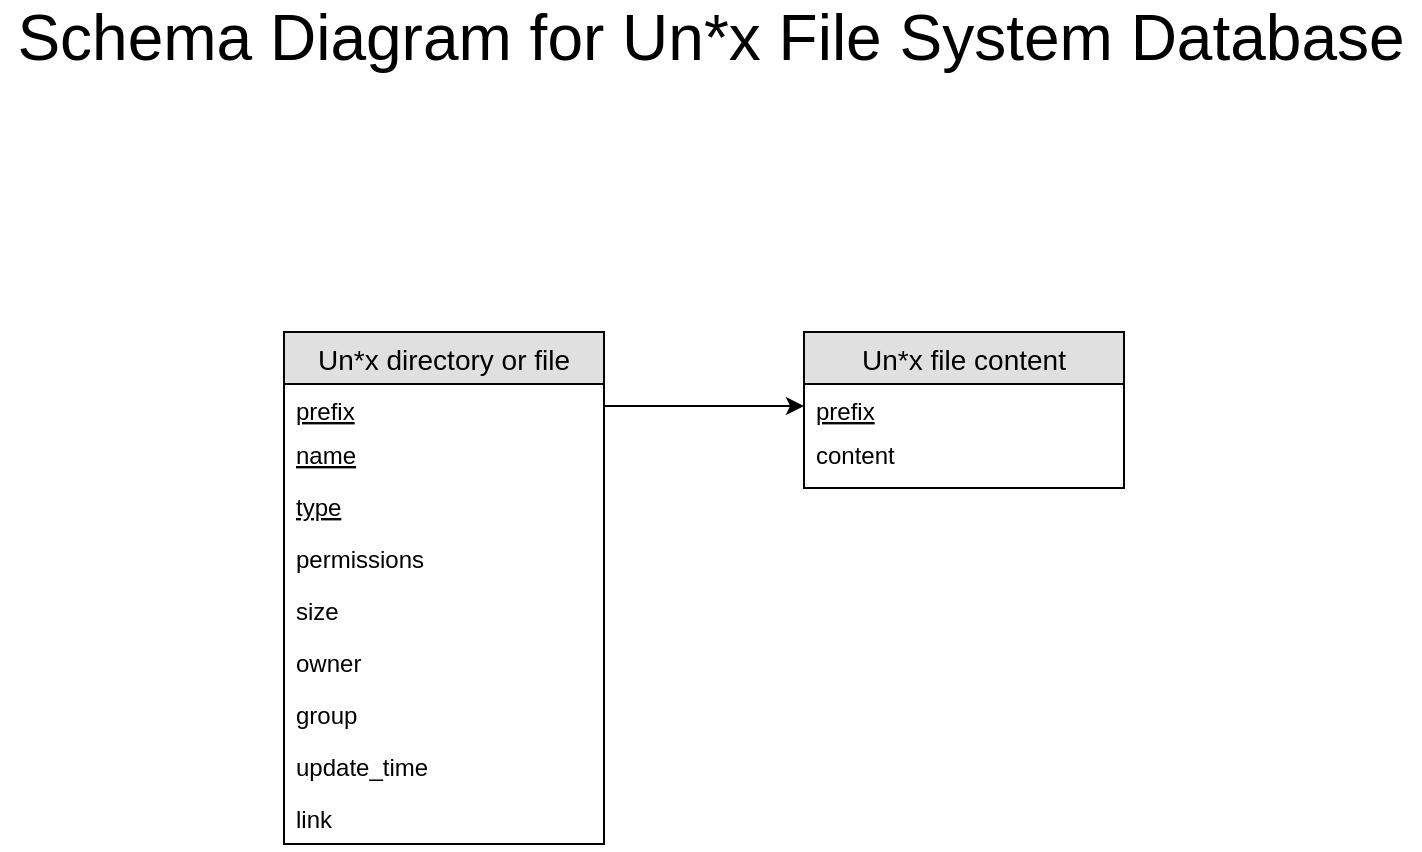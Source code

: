 <mxfile version="12.8.8" type="device"><diagram id="C5RBs43oDa-KdzZeNtuy" name="Page-1"><mxGraphModel dx="869" dy="562" grid="1" gridSize="10" guides="1" tooltips="1" connect="1" arrows="1" fold="1" page="1" pageScale="1" pageWidth="827" pageHeight="1169" math="0" shadow="0"><root><mxCell id="WIyWlLk6GJQsqaUBKTNV-0"/><mxCell id="WIyWlLk6GJQsqaUBKTNV-1" parent="WIyWlLk6GJQsqaUBKTNV-0"/><mxCell id="qXQYt-Zqcrl9LIeL69r9-24" value="Un*x directory or file" style="swimlane;fontStyle=0;childLayout=stackLayout;horizontal=1;startSize=26;fillColor=#e0e0e0;horizontalStack=0;resizeParent=1;resizeParentMax=0;resizeLast=0;collapsible=1;marginBottom=0;swimlaneFillColor=#ffffff;align=center;fontSize=14;" parent="WIyWlLk6GJQsqaUBKTNV-1" vertex="1"><mxGeometry x="200" y="240" width="160" height="256" as="geometry"/></mxCell><mxCell id="qXQYt-Zqcrl9LIeL69r9-26" value="prefix" style="text;strokeColor=none;fillColor=none;spacingLeft=4;spacingRight=4;overflow=hidden;rotatable=0;points=[[0,0.5],[1,0.5]];portConstraint=eastwest;fontSize=12;fontStyle=4" parent="qXQYt-Zqcrl9LIeL69r9-24" vertex="1"><mxGeometry y="26" width="160" height="22" as="geometry"/></mxCell><mxCell id="qXQYt-Zqcrl9LIeL69r9-25" value="name" style="text;strokeColor=none;fillColor=none;spacingLeft=4;spacingRight=4;overflow=hidden;rotatable=0;points=[[0,0.5],[1,0.5]];portConstraint=eastwest;fontSize=12;fontStyle=4" parent="qXQYt-Zqcrl9LIeL69r9-24" vertex="1"><mxGeometry y="48" width="160" height="26" as="geometry"/></mxCell><mxCell id="TUOOT5B0xVK5Oo_kzOyd-19" value="type" style="text;strokeColor=none;fillColor=none;spacingLeft=4;spacingRight=4;overflow=hidden;rotatable=0;points=[[0,0.5],[1,0.5]];portConstraint=eastwest;fontSize=12;fontStyle=4" parent="qXQYt-Zqcrl9LIeL69r9-24" vertex="1"><mxGeometry y="74" width="160" height="26" as="geometry"/></mxCell><mxCell id="qXQYt-Zqcrl9LIeL69r9-27" value="permissions" style="text;strokeColor=none;fillColor=none;spacingLeft=4;spacingRight=4;overflow=hidden;rotatable=0;points=[[0,0.5],[1,0.5]];portConstraint=eastwest;fontSize=12;" parent="qXQYt-Zqcrl9LIeL69r9-24" vertex="1"><mxGeometry y="100" width="160" height="26" as="geometry"/></mxCell><mxCell id="qXQYt-Zqcrl9LIeL69r9-33" value="size" style="text;strokeColor=none;fillColor=none;spacingLeft=4;spacingRight=4;overflow=hidden;rotatable=0;points=[[0,0.5],[1,0.5]];portConstraint=eastwest;fontSize=12;" parent="qXQYt-Zqcrl9LIeL69r9-24" vertex="1"><mxGeometry y="126" width="160" height="26" as="geometry"/></mxCell><mxCell id="qXQYt-Zqcrl9LIeL69r9-35" value="owner" style="text;strokeColor=none;fillColor=none;spacingLeft=4;spacingRight=4;overflow=hidden;rotatable=0;points=[[0,0.5],[1,0.5]];portConstraint=eastwest;fontSize=12;" parent="qXQYt-Zqcrl9LIeL69r9-24" vertex="1"><mxGeometry y="152" width="160" height="26" as="geometry"/></mxCell><mxCell id="qXQYt-Zqcrl9LIeL69r9-36" value="group" style="text;strokeColor=none;fillColor=none;spacingLeft=4;spacingRight=4;overflow=hidden;rotatable=0;points=[[0,0.5],[1,0.5]];portConstraint=eastwest;fontSize=12;" parent="qXQYt-Zqcrl9LIeL69r9-24" vertex="1"><mxGeometry y="178" width="160" height="26" as="geometry"/></mxCell><mxCell id="qXQYt-Zqcrl9LIeL69r9-34" value="update_time" style="text;strokeColor=none;fillColor=none;spacingLeft=4;spacingRight=4;overflow=hidden;rotatable=0;points=[[0,0.5],[1,0.5]];portConstraint=eastwest;fontSize=12;" parent="qXQYt-Zqcrl9LIeL69r9-24" vertex="1"><mxGeometry y="204" width="160" height="26" as="geometry"/></mxCell><mxCell id="qXQYt-Zqcrl9LIeL69r9-37" value="link&#10;" style="text;strokeColor=none;fillColor=none;spacingLeft=4;spacingRight=4;overflow=hidden;rotatable=0;points=[[0,0.5],[1,0.5]];portConstraint=eastwest;fontSize=12;" parent="qXQYt-Zqcrl9LIeL69r9-24" vertex="1"><mxGeometry y="230" width="160" height="26" as="geometry"/></mxCell><mxCell id="TUOOT5B0xVK5Oo_kzOyd-21" value="Un*x file content" style="swimlane;fontStyle=0;childLayout=stackLayout;horizontal=1;startSize=26;fillColor=#e0e0e0;horizontalStack=0;resizeParent=1;resizeParentMax=0;resizeLast=0;collapsible=1;marginBottom=0;swimlaneFillColor=#ffffff;align=center;fontSize=14;" parent="WIyWlLk6GJQsqaUBKTNV-1" vertex="1"><mxGeometry x="460" y="240" width="160" height="78" as="geometry"/></mxCell><mxCell id="TUOOT5B0xVK5Oo_kzOyd-22" value="prefix" style="text;strokeColor=none;fillColor=none;spacingLeft=4;spacingRight=4;overflow=hidden;rotatable=0;points=[[0,0.5],[1,0.5]];portConstraint=eastwest;fontSize=12;fontStyle=4" parent="TUOOT5B0xVK5Oo_kzOyd-21" vertex="1"><mxGeometry y="26" width="160" height="22" as="geometry"/></mxCell><mxCell id="TUOOT5B0xVK5Oo_kzOyd-31" value="content" style="text;strokeColor=none;fillColor=none;spacingLeft=4;spacingRight=4;overflow=hidden;rotatable=0;points=[[0,0.5],[1,0.5]];portConstraint=eastwest;fontSize=12;" parent="TUOOT5B0xVK5Oo_kzOyd-21" vertex="1"><mxGeometry y="48" width="160" height="30" as="geometry"/></mxCell><mxCell id="TUOOT5B0xVK5Oo_kzOyd-32" value="&lt;font style=&quot;font-size: 32px&quot;&gt;Schema Diagram for Un*x File System&amp;nbsp;Database&lt;br&gt;&lt;/font&gt;" style="text;html=1;align=center;verticalAlign=middle;resizable=0;points=[];autosize=1;" parent="WIyWlLk6GJQsqaUBKTNV-1" vertex="1"><mxGeometry x="58" y="78" width="710" height="30" as="geometry"/></mxCell><mxCell id="jwjozO0OPWfrtXfX0I0Q-2" value="" style="endArrow=classic;html=1;exitX=1;exitY=0.5;exitDx=0;exitDy=0;entryX=0;entryY=0.5;entryDx=0;entryDy=0;" parent="WIyWlLk6GJQsqaUBKTNV-1" source="qXQYt-Zqcrl9LIeL69r9-26" target="TUOOT5B0xVK5Oo_kzOyd-22" edge="1"><mxGeometry width="50" height="50" relative="1" as="geometry"><mxPoint x="390" y="340" as="sourcePoint"/><mxPoint x="440" y="290" as="targetPoint"/></mxGeometry></mxCell></root></mxGraphModel></diagram></mxfile>